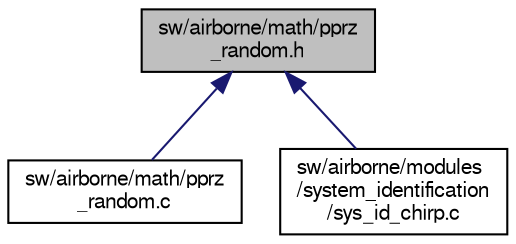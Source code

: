 digraph "sw/airborne/math/pprz_random.h"
{
  edge [fontname="FreeSans",fontsize="10",labelfontname="FreeSans",labelfontsize="10"];
  node [fontname="FreeSans",fontsize="10",shape=record];
  Node1 [label="sw/airborne/math/pprz\l_random.h",height=0.2,width=0.4,color="black", fillcolor="grey75", style="filled", fontcolor="black"];
  Node1 -> Node2 [dir="back",color="midnightblue",fontsize="10",style="solid",fontname="FreeSans"];
  Node2 [label="sw/airborne/math/pprz\l_random.c",height=0.2,width=0.4,color="black", fillcolor="white", style="filled",URL="$pprz__random_8c.html"];
  Node1 -> Node3 [dir="back",color="midnightblue",fontsize="10",style="solid",fontname="FreeSans"];
  Node3 [label="sw/airborne/modules\l/system_identification\l/sys_id_chirp.c",height=0.2,width=0.4,color="black", fillcolor="white", style="filled",URL="$sys__id__chirp_8c.html"];
}
